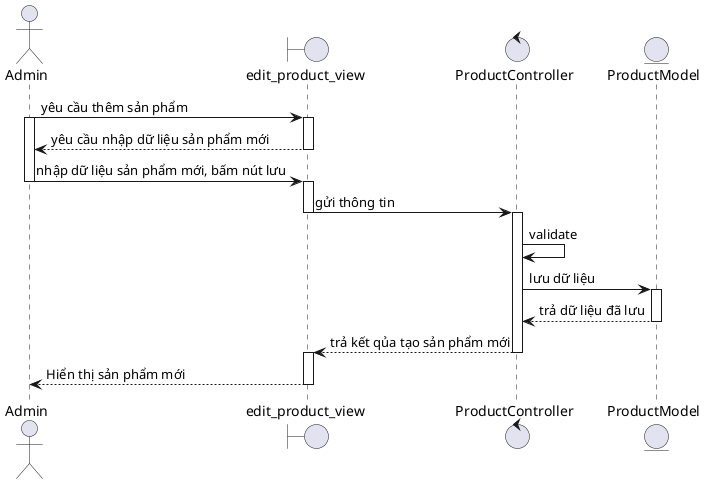 @startuml
actor Admin
boundary edit_product_view
control ProductController
entity ProductModel

Admin -> edit_product_view : yêu cầu thêm sản phẩm
activate Admin
activate edit_product_view
edit_product_view --> Admin :yêu cầu nhập dữ liệu sản phẩm mới
deactivate edit_product_view
Admin -> edit_product_view : nhập dữ liệu sản phẩm mới, bấm nút lưu
deactivate Admin
activate edit_product_view
edit_product_view -> ProductController: gửi thông tin 
deactivate edit_product_view
activate ProductController
ProductController -> ProductController : validate
ProductController -> ProductModel : lưu dữ liệu
activate ProductModel
ProductModel --> ProductController : trả dữ liệu đã lưu
deactivate ProductModel
ProductController --> edit_product_view: trả kết qủa tạo sản phẩm mới
deactivate ProductController
activate edit_product_view
edit_product_view --> Admin: Hiển thị sản phẩm mới
deactivate edit_product_view

@enduml